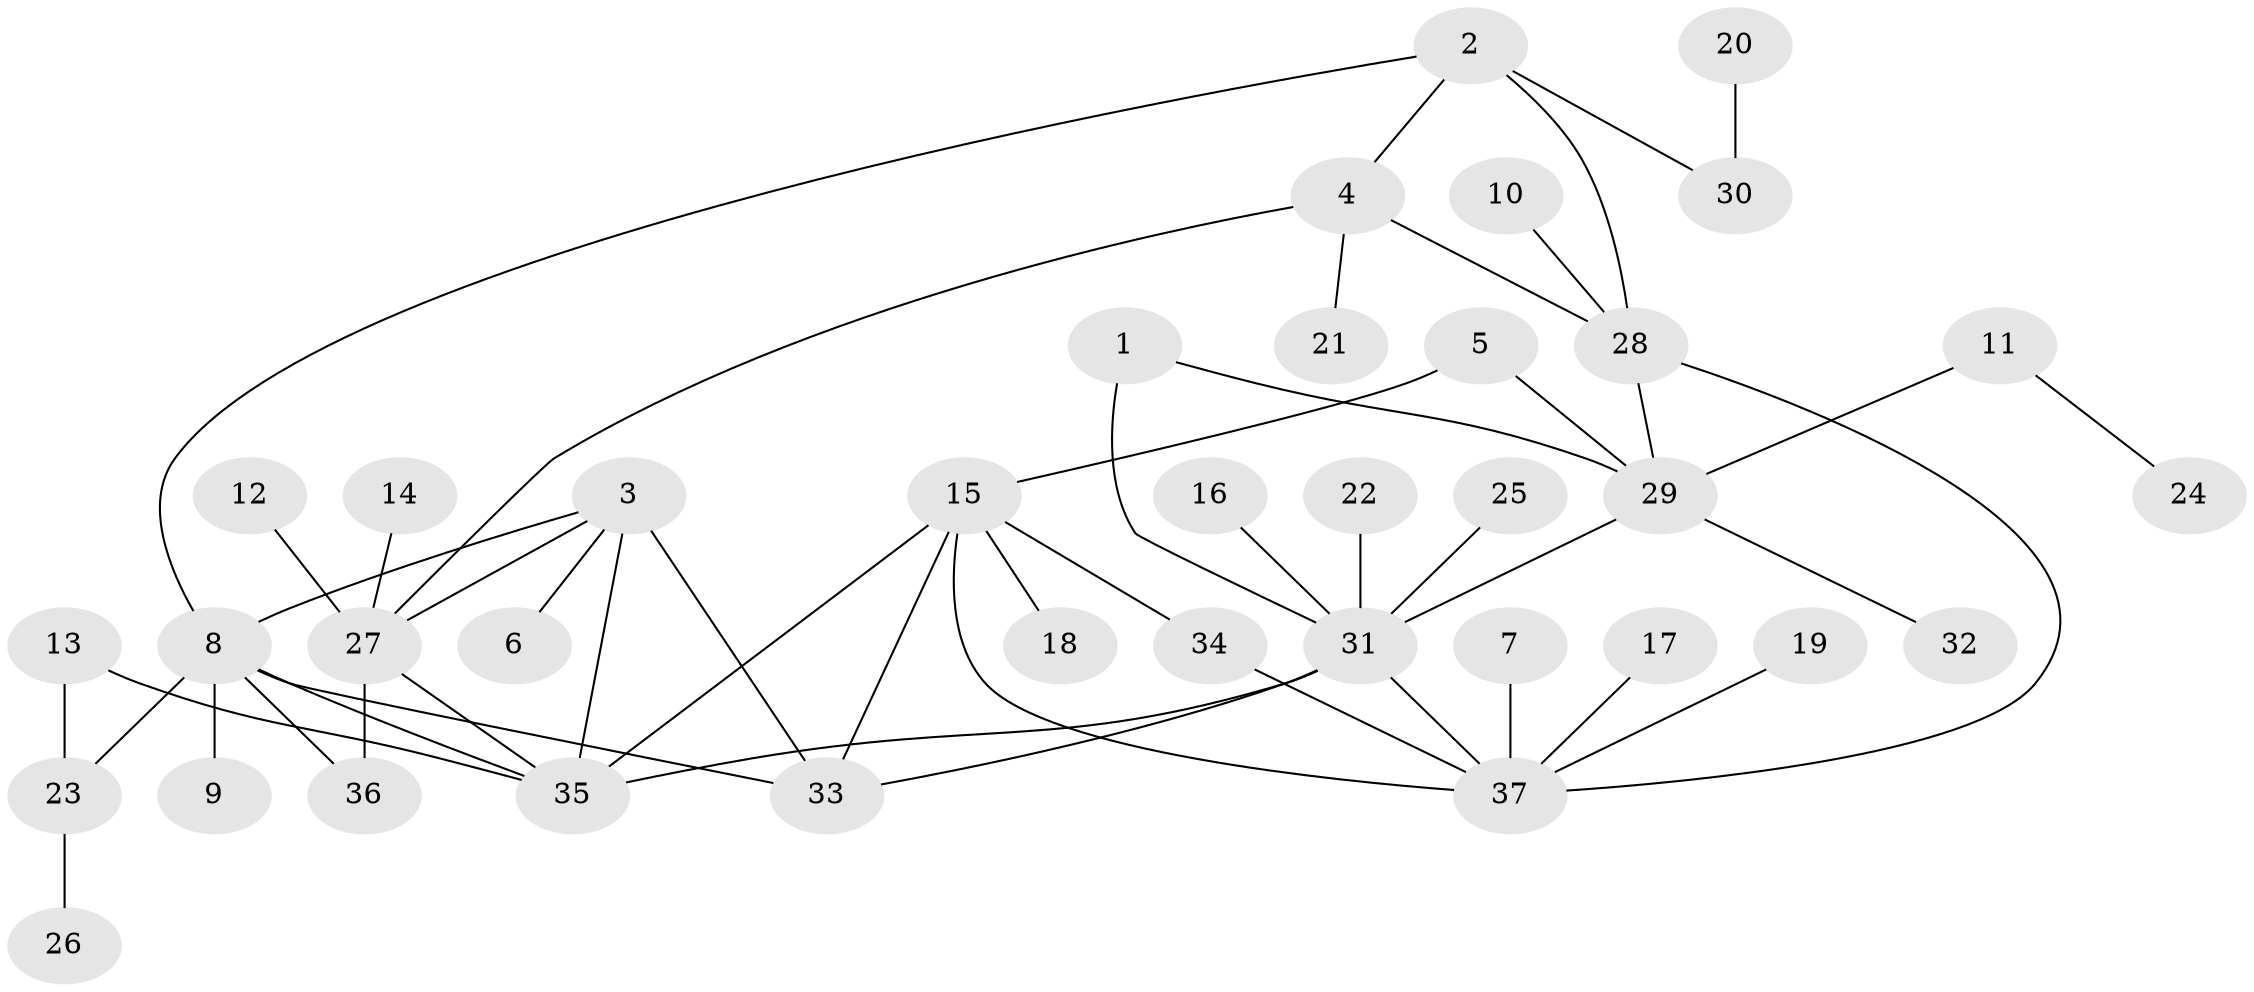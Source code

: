// original degree distribution, {10: 0.013888888888888888, 8: 0.06944444444444445, 2: 0.125, 6: 0.027777777777777776, 4: 0.06944444444444445, 7: 0.013888888888888888, 9: 0.013888888888888888, 1: 0.625, 3: 0.027777777777777776, 5: 0.013888888888888888}
// Generated by graph-tools (version 1.1) at 2025/02/03/09/25 03:02:48]
// undirected, 37 vertices, 51 edges
graph export_dot {
graph [start="1"]
  node [color=gray90,style=filled];
  1;
  2;
  3;
  4;
  5;
  6;
  7;
  8;
  9;
  10;
  11;
  12;
  13;
  14;
  15;
  16;
  17;
  18;
  19;
  20;
  21;
  22;
  23;
  24;
  25;
  26;
  27;
  28;
  29;
  30;
  31;
  32;
  33;
  34;
  35;
  36;
  37;
  1 -- 29 [weight=1.0];
  1 -- 31 [weight=1.0];
  2 -- 4 [weight=1.0];
  2 -- 8 [weight=1.0];
  2 -- 28 [weight=1.0];
  2 -- 30 [weight=1.0];
  3 -- 6 [weight=1.0];
  3 -- 8 [weight=1.0];
  3 -- 27 [weight=1.0];
  3 -- 33 [weight=1.0];
  3 -- 35 [weight=1.0];
  4 -- 21 [weight=1.0];
  4 -- 27 [weight=1.0];
  4 -- 28 [weight=1.0];
  5 -- 15 [weight=1.0];
  5 -- 29 [weight=1.0];
  7 -- 37 [weight=1.0];
  8 -- 9 [weight=1.0];
  8 -- 23 [weight=1.0];
  8 -- 33 [weight=1.0];
  8 -- 35 [weight=1.0];
  8 -- 36 [weight=1.0];
  10 -- 28 [weight=1.0];
  11 -- 24 [weight=1.0];
  11 -- 29 [weight=1.0];
  12 -- 27 [weight=1.0];
  13 -- 23 [weight=1.0];
  13 -- 35 [weight=1.0];
  14 -- 27 [weight=1.0];
  15 -- 18 [weight=1.0];
  15 -- 33 [weight=1.0];
  15 -- 34 [weight=1.0];
  15 -- 35 [weight=1.0];
  15 -- 37 [weight=1.0];
  16 -- 31 [weight=1.0];
  17 -- 37 [weight=1.0];
  19 -- 37 [weight=1.0];
  20 -- 30 [weight=1.0];
  22 -- 31 [weight=1.0];
  23 -- 26 [weight=1.0];
  25 -- 31 [weight=1.0];
  27 -- 35 [weight=1.0];
  27 -- 36 [weight=1.0];
  28 -- 29 [weight=1.0];
  28 -- 37 [weight=1.0];
  29 -- 31 [weight=1.0];
  29 -- 32 [weight=1.0];
  31 -- 33 [weight=1.0];
  31 -- 35 [weight=1.0];
  31 -- 37 [weight=1.0];
  34 -- 37 [weight=1.0];
}
